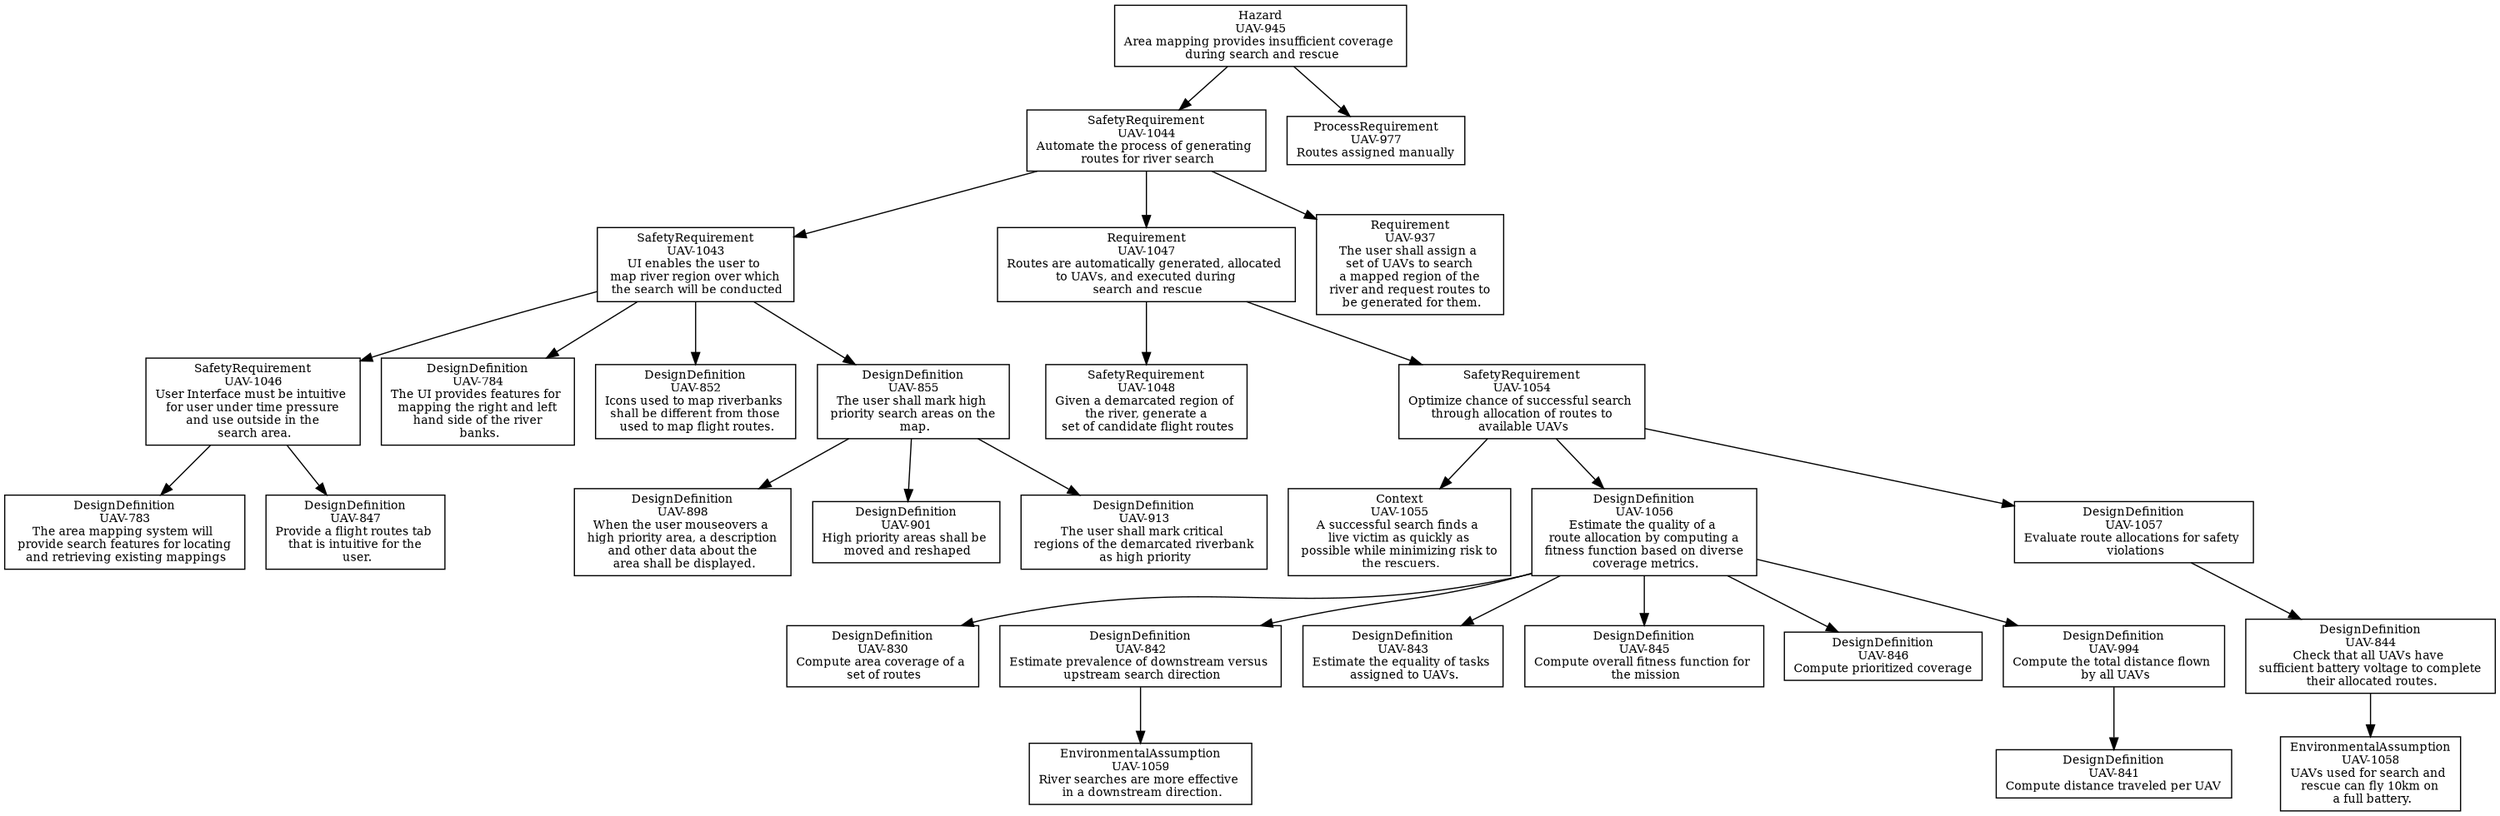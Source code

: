 digraph g { graph [autosize=false, size="20,10!", resolution=200, rankdir = "TD"];
node [ fontsize = "10" shape = "record" ];
edge [];
"UAV-945"[
label = "Hazard\nUAV-945\nArea mapping provides insufficient coverage \n during search and rescue "
shape = "record"
color = "black"
];
"UAV-1044"[
label = "SafetyRequirement\nUAV-1044\nAutomate the process of generating \n routes for river search "
shape = "record"
color = "black"
];
"UAV-1043"[
label = "SafetyRequirement\nUAV-1043\nUI enables the user to \n map river region over which \n the search will be conducted "
shape = "record"
color = "black"
];
"UAV-1046"[
label = "SafetyRequirement\nUAV-1046\nUser Interface must be intuitive \n for user under time pressure \n and use outside in the \n search area. "
shape = "record"
color = "black"
];
"UAV-783"[
label = "DesignDefinition\nUAV-783\nThe area mapping system will \n provide search features for locating \n and retrieving existing mappings "
shape = "record"
color = "black"
];
"UAV-847"[
label = "DesignDefinition\nUAV-847\nProvide a flight routes tab \n that is intuitive for the \n user. "
shape = "record"
color = "black"
];
"UAV-784"[
label = "DesignDefinition\nUAV-784\nThe UI provides features for \n mapping the right and left \n hand side of the river \n banks. "
shape = "record"
color = "black"
];
"UAV-852"[
label = "DesignDefinition\nUAV-852\nIcons used to map riverbanks \n shall be different from those \n used to map flight routes. "
shape = "record"
color = "black"
];
"UAV-855"[
label = "DesignDefinition\nUAV-855\nThe user shall mark high \n priority search areas on the \n map. "
shape = "record"
color = "black"
];
"UAV-898"[
label = "DesignDefinition\nUAV-898\nWhen the user mouseovers a \n high priority area, a description \n and other data about the \n area shall be displayed. "
shape = "record"
color = "black"
];
"UAV-901"[
label = "DesignDefinition\nUAV-901\nHigh priority areas shall be \n moved and reshaped "
shape = "record"
color = "black"
];
"UAV-913"[
label = "DesignDefinition\nUAV-913\nThe user shall mark critical \n regions of the demarcated riverbank \n as high priority "
shape = "record"
color = "black"
];
"UAV-1047"[
label = "Requirement\nUAV-1047\nRoutes are automatically generated, allocated \n to UAVs, and executed during \n  search and rescue "
shape = "record"
color = "black"
];
"UAV-1048"[
label = "SafetyRequirement\nUAV-1048\nGiven a demarcated region of \n the river,  generate a \n set of candidate flight routes "
shape = "record"
color = "black"
];
"UAV-1054"[
label = "SafetyRequirement\nUAV-1054\nOptimize chance of successful search \n through allocation of routes to \n available UAVs "
shape = "record"
color = "black"
];
"UAV-1055"[
label = "Context\nUAV-1055\nA successful search finds a \n live victim as quickly as \n possible while minimizing risk to \n the rescuers. "
shape = "record"
color = "black"
];
"UAV-1056"[
label = "DesignDefinition\nUAV-1056\nEstimate the quality of a \n route allocation by computing a \n fitness function based on diverse \n coverage metrics. "
shape = "record"
color = "black"
];
"UAV-830"[
label = "DesignDefinition\nUAV-830\nCompute area coverage of a \n set of routes "
shape = "record"
color = "black"
];
"UAV-842"[
label = "DesignDefinition\nUAV-842\nEstimate prevalence of downstream versus \n upstream search direction "
shape = "record"
color = "black"
];
"UAV-1059"[
label = "EnvironmentalAssumption\nUAV-1059\nRiver searches are more effective \n in a downstream direction. "
shape = "record"
color = "black"
];
"UAV-843"[
label = "DesignDefinition\nUAV-843\nEstimate the equality of tasks \n assigned to UAVs. "
shape = "record"
color = "black"
];
"UAV-845"[
label = "DesignDefinition\nUAV-845\nCompute overall fitness function for \n the mission "
shape = "record"
color = "black"
];
"UAV-846"[
label = "DesignDefinition\nUAV-846\nCompute prioritized coverage "
shape = "record"
color = "black"
];
"UAV-994"[
label = "DesignDefinition\nUAV-994\nCompute the total distance flown \n by all UAVs "
shape = "record"
color = "black"
];
"UAV-841"[
label = "DesignDefinition\nUAV-841\nCompute distance traveled per UAV "
shape = "record"
color = "black"
];
"UAV-1057"[
label = "DesignDefinition\nUAV-1057\nEvaluate route allocations for safety \n violations "
shape = "record"
color = "black"
];
"UAV-844"[
label = "DesignDefinition\nUAV-844\nCheck that all UAVs have \n sufficient battery voltage to complete \n their allocated routes. "
shape = "record"
color = "black"
];
"UAV-1058"[
label = "EnvironmentalAssumption\nUAV-1058\nUAVs used for search and \n rescue can fly 10km on \n a full battery. "
shape = "record"
color = "black"
];
"UAV-937"[
label = "Requirement\nUAV-937\nThe user shall assign a \n set of UAVs to search \n a mapped region of the \n river and request routes to \n be generated for them. "
shape = "record"
color = "black"
];
"UAV-977"[
label = "ProcessRequirement\nUAV-977\nRoutes assigned manually "
shape = "record"
color = "black"
];
"UAV-945" -> "UAV-1044";
"UAV-1044" -> "UAV-1043";
"UAV-1043" -> "UAV-1046";
"UAV-1046" -> "UAV-783";
"UAV-1046" -> "UAV-847";
"UAV-1043" -> "UAV-784";
"UAV-1043" -> "UAV-852";
"UAV-1043" -> "UAV-855";
"UAV-855" -> "UAV-898";
"UAV-855" -> "UAV-901";
"UAV-855" -> "UAV-913";
"UAV-1044" -> "UAV-1047";
"UAV-1047" -> "UAV-1048";
"UAV-1047" -> "UAV-1054";
"UAV-1054" -> "UAV-1055";
"UAV-1054" -> "UAV-1056";
"UAV-1056" -> "UAV-830";
"UAV-1056" -> "UAV-842";
"UAV-842" -> "UAV-1059";
"UAV-1056" -> "UAV-843";
"UAV-1056" -> "UAV-845";
"UAV-1056" -> "UAV-846";
"UAV-1056" -> "UAV-994";
"UAV-994" -> "UAV-841";
"UAV-1054" -> "UAV-1057";
"UAV-1057" -> "UAV-844";
"UAV-844" -> "UAV-1058";
"UAV-1044" -> "UAV-937";
"UAV-945" -> "UAV-977";
}
